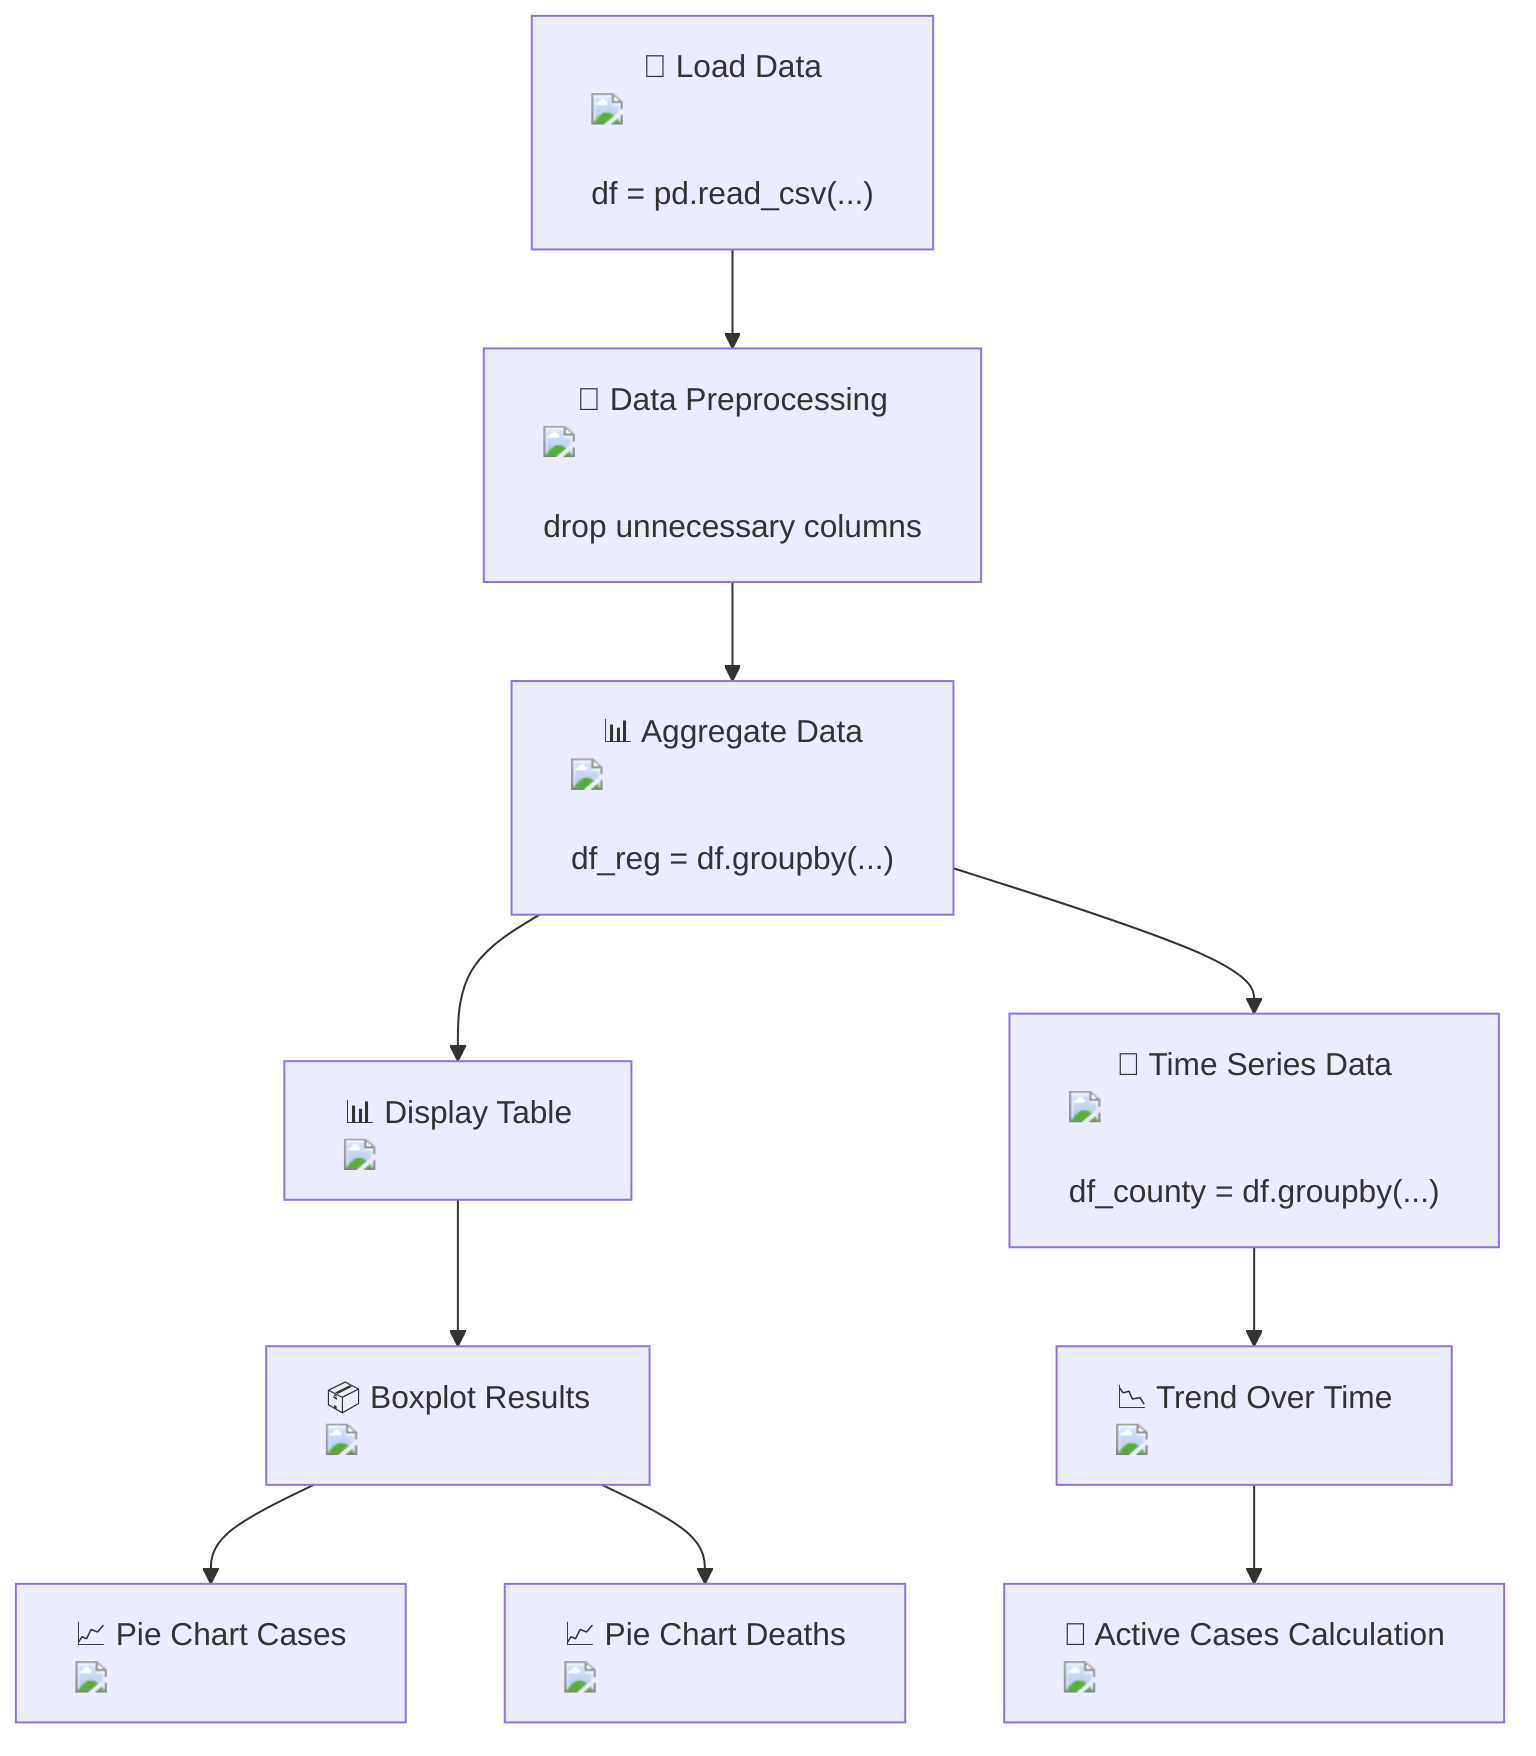 flowchart TD
    A["📁 Load Data <img src='file.svg' /> <br/> df = pd.read_csv(...)"] --> B["🧹 Data Preprocessing <img src='column_split.svg' /> <br/> drop unnecessary columns"]
    B --> C["📊 Aggregate Data <img src='table.svg' /> <br/> df_reg = df.groupby(...)"]
    C --> D["📊 Display Table <img src='table.svg' />"]
    D --> E["📦 Boxplot Results <img src='boxplot_template.svg' />"]
    E --> F["📈 Pie Chart Cases <img src='pie_chart.svg' />"]
    E --> G["📈 Pie Chart Deaths <img src='pie_chart.svg' />"]
    C --> H["📅 Time Series Data <img src='table.svg' /> <br/> df_county = df.groupby(...)"]
    H --> I["📉 Trend Over Time <img src='lineplot_template.svg' />"]
    I --> J["🔄 Active Cases Calculation <img src='brain.svg' />"]